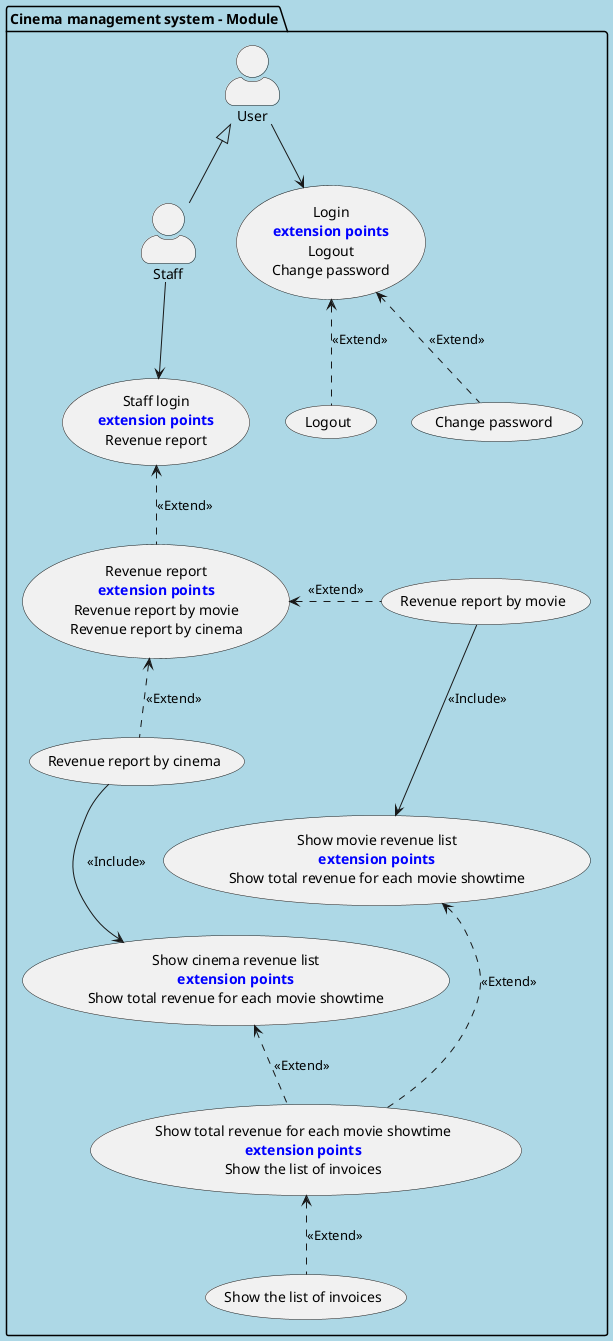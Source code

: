 @startuml
skinparam backgroundColor #add8e6
skinparam actorStyle awesome

package "Cinema management system - Module" {

    actor User
    actor Staff

    User <|-- Staff

    usecase "Login\n<color:blue><b>extension points</b>\nLogout\nChange password" as UC_Login
    usecase "Logout" as UC_Logout
    usecase "Change password" as UC_ChangePassword

    usecase "Staff login\n<color:blue><b>extension points</b>\nRevenue report" as UC_StaffLogin
    usecase "Revenue report\n<color:blue><b>extension points</b>\nRevenue report by movie\nRevenue report by cinema" as UC_RevenueReport
    usecase "Revenue report by movie" as UC_ReportMovie
    usecase "Revenue report by cinema" as UC_ReportCinema

    usecase "Show movie revenue list\n<color:blue><b>extension points</b>\nShow total revenue for each movie showtime" as UC_MovieRevenueList
    usecase "Show total revenue for each movie showtime\n<color:blue><b>extension points</b>\nShow the list of invoices" as UC_ShowTotalRevenue
    usecase "Show cinema revenue list\n<color:blue><b>extension points</b>\nShow total revenue for each movie showtime" as UC_CinemaRevenueList
    usecase "Show the list of invoices" as UC_ListInvoices

    ' Actors connects
    Staff --> UC_StaffLogin
    User --> UC_Login

    ' Extensions and includes
    UC_Login <.down. UC_Logout : <<Extend>>
    UC_Login <.down. UC_ChangePassword : <<Extend>>

    UC_StaffLogin <.down. UC_RevenueReport : <<Extend>>

    UC_RevenueReport <.right. UC_ReportMovie : <<Extend>>
    UC_RevenueReport <.down. UC_ReportCinema : <<Extend>>

    UC_ReportMovie --> UC_MovieRevenueList : <<Include>>
    UC_ReportCinema --> UC_CinemaRevenueList : <<Include>>

    UC_MovieRevenueList <.down. UC_ShowTotalRevenue : <<Extend>>
    UC_CinemaRevenueList <.down. UC_ShowTotalRevenue : <<Extend>>

    UC_ShowTotalRevenue <.down. UC_ListInvoices : <<Extend>>

}

@enduml
